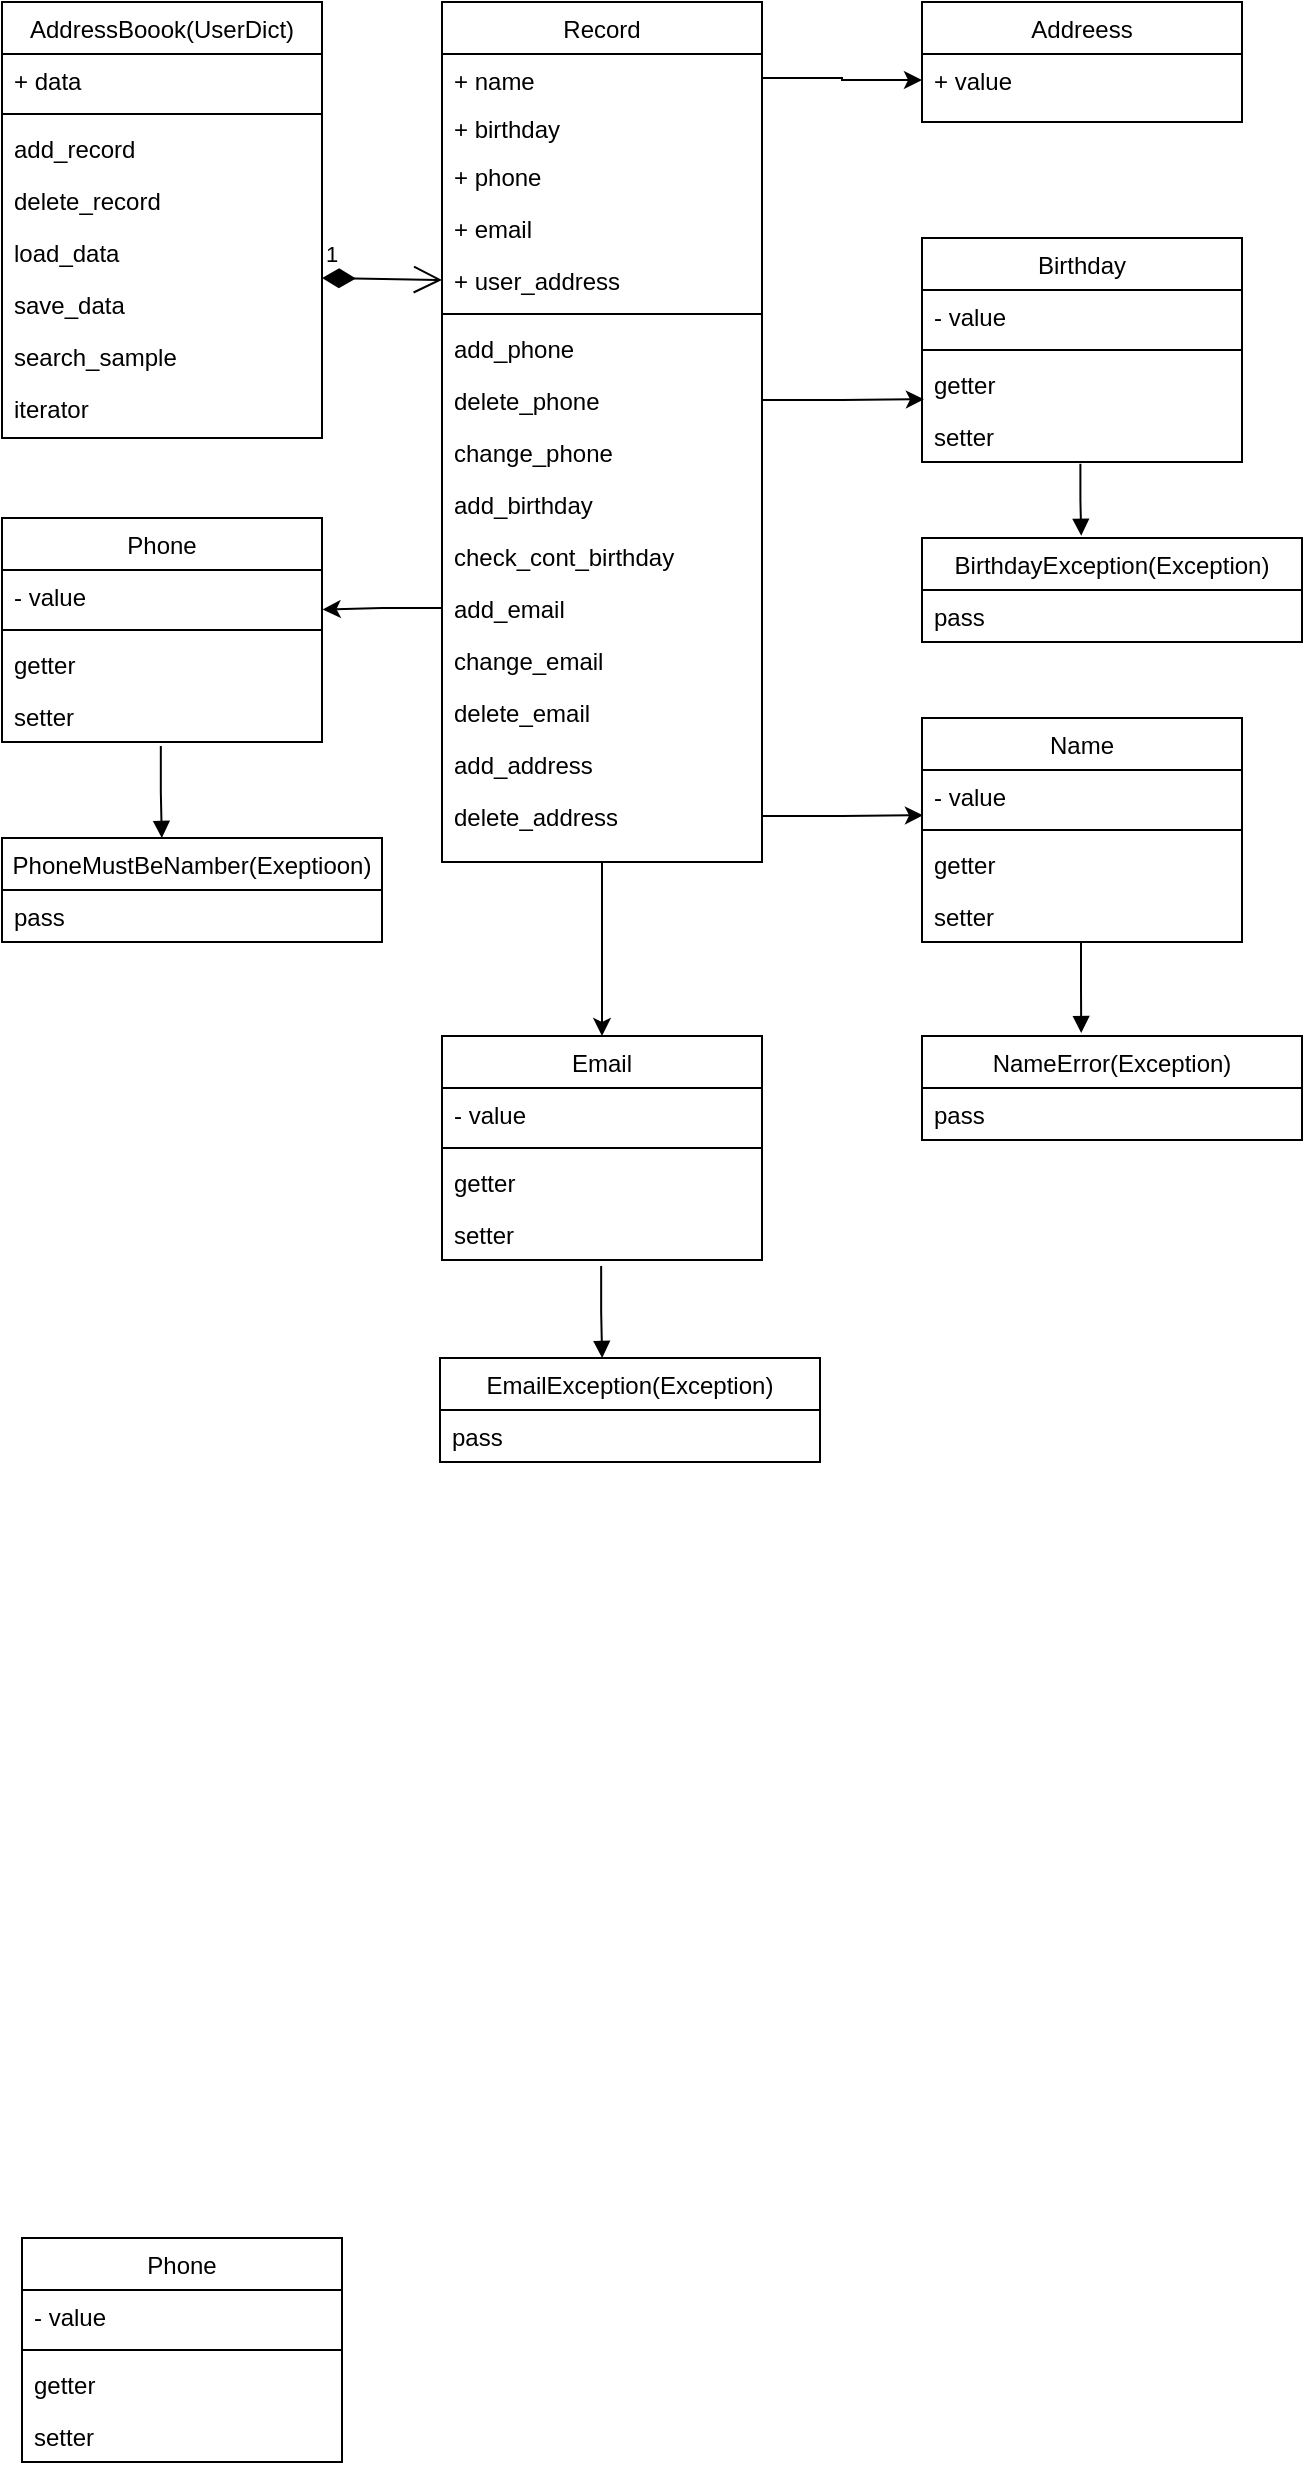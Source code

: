 <mxfile version="21.6.8" type="github">
  <diagram id="C5RBs43oDa-KdzZeNtuy" name="Page-1">
    <mxGraphModel dx="1945" dy="800" grid="1" gridSize="10" guides="1" tooltips="1" connect="1" arrows="1" fold="1" page="1" pageScale="1" pageWidth="827" pageHeight="1169" math="0" shadow="0">
      <root>
        <mxCell id="WIyWlLk6GJQsqaUBKTNV-0" />
        <mxCell id="WIyWlLk6GJQsqaUBKTNV-1" parent="WIyWlLk6GJQsqaUBKTNV-0" />
        <mxCell id="zkfFHV4jXpPFQw0GAbJ--0" value="Addreess" style="swimlane;fontStyle=0;align=center;verticalAlign=top;childLayout=stackLayout;horizontal=1;startSize=26;horizontalStack=0;resizeParent=1;resizeLast=0;collapsible=1;marginBottom=0;rounded=0;shadow=0;strokeWidth=1;" parent="WIyWlLk6GJQsqaUBKTNV-1" vertex="1">
          <mxGeometry x="560" y="42" width="160" height="60" as="geometry">
            <mxRectangle x="230" y="140" width="160" height="26" as="alternateBounds" />
          </mxGeometry>
        </mxCell>
        <mxCell id="zkfFHV4jXpPFQw0GAbJ--1" value="+ value" style="text;align=left;verticalAlign=top;spacingLeft=4;spacingRight=4;overflow=hidden;rotatable=0;points=[[0,0.5],[1,0.5]];portConstraint=eastwest;" parent="zkfFHV4jXpPFQw0GAbJ--0" vertex="1">
          <mxGeometry y="26" width="160" height="26" as="geometry" />
        </mxCell>
        <mxCell id="zkfFHV4jXpPFQw0GAbJ--6" value="Birthday" style="swimlane;fontStyle=0;align=center;verticalAlign=top;childLayout=stackLayout;horizontal=1;startSize=26;horizontalStack=0;resizeParent=1;resizeLast=0;collapsible=1;marginBottom=0;rounded=0;shadow=0;strokeWidth=1;" parent="WIyWlLk6GJQsqaUBKTNV-1" vertex="1">
          <mxGeometry x="560" y="160" width="160" height="112" as="geometry">
            <mxRectangle x="130" y="380" width="160" height="26" as="alternateBounds" />
          </mxGeometry>
        </mxCell>
        <mxCell id="zkfFHV4jXpPFQw0GAbJ--7" value="- value" style="text;align=left;verticalAlign=top;spacingLeft=4;spacingRight=4;overflow=hidden;rotatable=0;points=[[0,0.5],[1,0.5]];portConstraint=eastwest;" parent="zkfFHV4jXpPFQw0GAbJ--6" vertex="1">
          <mxGeometry y="26" width="160" height="26" as="geometry" />
        </mxCell>
        <mxCell id="zkfFHV4jXpPFQw0GAbJ--9" value="" style="line;html=1;strokeWidth=1;align=left;verticalAlign=middle;spacingTop=-1;spacingLeft=3;spacingRight=3;rotatable=0;labelPosition=right;points=[];portConstraint=eastwest;" parent="zkfFHV4jXpPFQw0GAbJ--6" vertex="1">
          <mxGeometry y="52" width="160" height="8" as="geometry" />
        </mxCell>
        <mxCell id="zkfFHV4jXpPFQw0GAbJ--10" value="getter" style="text;align=left;verticalAlign=top;spacingLeft=4;spacingRight=4;overflow=hidden;rotatable=0;points=[[0,0.5],[1,0.5]];portConstraint=eastwest;fontStyle=0" parent="zkfFHV4jXpPFQw0GAbJ--6" vertex="1">
          <mxGeometry y="60" width="160" height="26" as="geometry" />
        </mxCell>
        <mxCell id="zkfFHV4jXpPFQw0GAbJ--11" value="setter" style="text;align=left;verticalAlign=top;spacingLeft=4;spacingRight=4;overflow=hidden;rotatable=0;points=[[0,0.5],[1,0.5]];portConstraint=eastwest;" parent="zkfFHV4jXpPFQw0GAbJ--6" vertex="1">
          <mxGeometry y="86" width="160" height="26" as="geometry" />
        </mxCell>
        <mxCell id="zkfFHV4jXpPFQw0GAbJ--17" value="AddressBoook(UserDict)" style="swimlane;fontStyle=0;align=center;verticalAlign=top;childLayout=stackLayout;horizontal=1;startSize=26;horizontalStack=0;resizeParent=1;resizeLast=0;collapsible=1;marginBottom=0;rounded=0;shadow=0;strokeWidth=1;" parent="WIyWlLk6GJQsqaUBKTNV-1" vertex="1">
          <mxGeometry x="100" y="42" width="160" height="218" as="geometry">
            <mxRectangle x="508" y="120" width="160" height="26" as="alternateBounds" />
          </mxGeometry>
        </mxCell>
        <mxCell id="zkfFHV4jXpPFQw0GAbJ--18" value="+ data" style="text;align=left;verticalAlign=top;spacingLeft=4;spacingRight=4;overflow=hidden;rotatable=0;points=[[0,0.5],[1,0.5]];portConstraint=eastwest;" parent="zkfFHV4jXpPFQw0GAbJ--17" vertex="1">
          <mxGeometry y="26" width="160" height="26" as="geometry" />
        </mxCell>
        <mxCell id="zkfFHV4jXpPFQw0GAbJ--23" value="" style="line;html=1;strokeWidth=1;align=left;verticalAlign=middle;spacingTop=-1;spacingLeft=3;spacingRight=3;rotatable=0;labelPosition=right;points=[];portConstraint=eastwest;" parent="zkfFHV4jXpPFQw0GAbJ--17" vertex="1">
          <mxGeometry y="52" width="160" height="8" as="geometry" />
        </mxCell>
        <mxCell id="zkfFHV4jXpPFQw0GAbJ--24" value="add_record" style="text;align=left;verticalAlign=top;spacingLeft=4;spacingRight=4;overflow=hidden;rotatable=0;points=[[0,0.5],[1,0.5]];portConstraint=eastwest;" parent="zkfFHV4jXpPFQw0GAbJ--17" vertex="1">
          <mxGeometry y="60" width="160" height="26" as="geometry" />
        </mxCell>
        <mxCell id="zkfFHV4jXpPFQw0GAbJ--25" value="delete_record" style="text;align=left;verticalAlign=top;spacingLeft=4;spacingRight=4;overflow=hidden;rotatable=0;points=[[0,0.5],[1,0.5]];portConstraint=eastwest;" parent="zkfFHV4jXpPFQw0GAbJ--17" vertex="1">
          <mxGeometry y="86" width="160" height="26" as="geometry" />
        </mxCell>
        <mxCell id="t8SgQrPVL_gzSv-qNlI6-9" value="load_data" style="text;align=left;verticalAlign=top;spacingLeft=4;spacingRight=4;overflow=hidden;rotatable=0;points=[[0,0.5],[1,0.5]];portConstraint=eastwest;" vertex="1" parent="zkfFHV4jXpPFQw0GAbJ--17">
          <mxGeometry y="112" width="160" height="26" as="geometry" />
        </mxCell>
        <mxCell id="t8SgQrPVL_gzSv-qNlI6-10" value="save_data" style="text;align=left;verticalAlign=top;spacingLeft=4;spacingRight=4;overflow=hidden;rotatable=0;points=[[0,0.5],[1,0.5]];portConstraint=eastwest;" vertex="1" parent="zkfFHV4jXpPFQw0GAbJ--17">
          <mxGeometry y="138" width="160" height="26" as="geometry" />
        </mxCell>
        <mxCell id="t8SgQrPVL_gzSv-qNlI6-11" value="search_sample" style="text;align=left;verticalAlign=top;spacingLeft=4;spacingRight=4;overflow=hidden;rotatable=0;points=[[0,0.5],[1,0.5]];portConstraint=eastwest;" vertex="1" parent="zkfFHV4jXpPFQw0GAbJ--17">
          <mxGeometry y="164" width="160" height="26" as="geometry" />
        </mxCell>
        <mxCell id="t8SgQrPVL_gzSv-qNlI6-12" value="iterator" style="text;align=left;verticalAlign=top;spacingLeft=4;spacingRight=4;overflow=hidden;rotatable=0;points=[[0,0.5],[1,0.5]];portConstraint=eastwest;" vertex="1" parent="zkfFHV4jXpPFQw0GAbJ--17">
          <mxGeometry y="190" width="160" height="26" as="geometry" />
        </mxCell>
        <mxCell id="t8SgQrPVL_gzSv-qNlI6-68" style="edgeStyle=orthogonalEdgeStyle;rounded=0;orthogonalLoop=1;jettySize=auto;html=1;exitX=0.5;exitY=1;exitDx=0;exitDy=0;entryX=0.5;entryY=0;entryDx=0;entryDy=0;" edge="1" parent="WIyWlLk6GJQsqaUBKTNV-1" source="t8SgQrPVL_gzSv-qNlI6-14" target="t8SgQrPVL_gzSv-qNlI6-37">
          <mxGeometry relative="1" as="geometry" />
        </mxCell>
        <mxCell id="t8SgQrPVL_gzSv-qNlI6-14" value="Record" style="swimlane;fontStyle=0;align=center;verticalAlign=top;childLayout=stackLayout;horizontal=1;startSize=26;horizontalStack=0;resizeParent=1;resizeLast=0;collapsible=1;marginBottom=0;rounded=0;shadow=0;strokeWidth=1;" vertex="1" parent="WIyWlLk6GJQsqaUBKTNV-1">
          <mxGeometry x="320" y="42" width="160" height="430" as="geometry">
            <mxRectangle x="320" y="42" width="160" height="26" as="alternateBounds" />
          </mxGeometry>
        </mxCell>
        <mxCell id="t8SgQrPVL_gzSv-qNlI6-15" value="+ name&#xa;" style="text;align=left;verticalAlign=top;spacingLeft=4;spacingRight=4;overflow=hidden;rotatable=0;points=[[0,0.5],[1,0.5]];portConstraint=eastwest;" vertex="1" parent="t8SgQrPVL_gzSv-qNlI6-14">
          <mxGeometry y="26" width="160" height="24" as="geometry" />
        </mxCell>
        <mxCell id="t8SgQrPVL_gzSv-qNlI6-17" value="+ birthday" style="text;align=left;verticalAlign=top;spacingLeft=4;spacingRight=4;overflow=hidden;rotatable=0;points=[[0,0.5],[1,0.5]];portConstraint=eastwest;" vertex="1" parent="t8SgQrPVL_gzSv-qNlI6-14">
          <mxGeometry y="50" width="160" height="24" as="geometry" />
        </mxCell>
        <mxCell id="t8SgQrPVL_gzSv-qNlI6-18" value="+ phone" style="text;align=left;verticalAlign=top;spacingLeft=4;spacingRight=4;overflow=hidden;rotatable=0;points=[[0,0.5],[1,0.5]];portConstraint=eastwest;" vertex="1" parent="t8SgQrPVL_gzSv-qNlI6-14">
          <mxGeometry y="74" width="160" height="26" as="geometry" />
        </mxCell>
        <mxCell id="t8SgQrPVL_gzSv-qNlI6-19" value="+ email" style="text;align=left;verticalAlign=top;spacingLeft=4;spacingRight=4;overflow=hidden;rotatable=0;points=[[0,0.5],[1,0.5]];portConstraint=eastwest;" vertex="1" parent="t8SgQrPVL_gzSv-qNlI6-14">
          <mxGeometry y="100" width="160" height="26" as="geometry" />
        </mxCell>
        <mxCell id="t8SgQrPVL_gzSv-qNlI6-20" value="+ user_address" style="text;align=left;verticalAlign=top;spacingLeft=4;spacingRight=4;overflow=hidden;rotatable=0;points=[[0,0.5],[1,0.5]];portConstraint=eastwest;" vertex="1" parent="t8SgQrPVL_gzSv-qNlI6-14">
          <mxGeometry y="126" width="160" height="26" as="geometry" />
        </mxCell>
        <mxCell id="t8SgQrPVL_gzSv-qNlI6-16" value="" style="line;html=1;strokeWidth=1;align=left;verticalAlign=middle;spacingTop=-1;spacingLeft=3;spacingRight=3;rotatable=0;labelPosition=right;points=[];portConstraint=eastwest;" vertex="1" parent="t8SgQrPVL_gzSv-qNlI6-14">
          <mxGeometry y="152" width="160" height="8" as="geometry" />
        </mxCell>
        <mxCell id="t8SgQrPVL_gzSv-qNlI6-22" value="add_phone" style="text;align=left;verticalAlign=top;spacingLeft=4;spacingRight=4;overflow=hidden;rotatable=0;points=[[0,0.5],[1,0.5]];portConstraint=eastwest;" vertex="1" parent="t8SgQrPVL_gzSv-qNlI6-14">
          <mxGeometry y="160" width="160" height="26" as="geometry" />
        </mxCell>
        <mxCell id="t8SgQrPVL_gzSv-qNlI6-23" value="delete_phone" style="text;align=left;verticalAlign=top;spacingLeft=4;spacingRight=4;overflow=hidden;rotatable=0;points=[[0,0.5],[1,0.5]];portConstraint=eastwest;" vertex="1" parent="t8SgQrPVL_gzSv-qNlI6-14">
          <mxGeometry y="186" width="160" height="26" as="geometry" />
        </mxCell>
        <mxCell id="t8SgQrPVL_gzSv-qNlI6-25" value="change_phone" style="text;align=left;verticalAlign=top;spacingLeft=4;spacingRight=4;overflow=hidden;rotatable=0;points=[[0,0.5],[1,0.5]];portConstraint=eastwest;" vertex="1" parent="t8SgQrPVL_gzSv-qNlI6-14">
          <mxGeometry y="212" width="160" height="26" as="geometry" />
        </mxCell>
        <mxCell id="t8SgQrPVL_gzSv-qNlI6-26" value="add_birthday" style="text;align=left;verticalAlign=top;spacingLeft=4;spacingRight=4;overflow=hidden;rotatable=0;points=[[0,0.5],[1,0.5]];portConstraint=eastwest;" vertex="1" parent="t8SgQrPVL_gzSv-qNlI6-14">
          <mxGeometry y="238" width="160" height="26" as="geometry" />
        </mxCell>
        <mxCell id="t8SgQrPVL_gzSv-qNlI6-27" value="check_cont_birthday" style="text;align=left;verticalAlign=top;spacingLeft=4;spacingRight=4;overflow=hidden;rotatable=0;points=[[0,0.5],[1,0.5]];portConstraint=eastwest;" vertex="1" parent="t8SgQrPVL_gzSv-qNlI6-14">
          <mxGeometry y="264" width="160" height="26" as="geometry" />
        </mxCell>
        <mxCell id="t8SgQrPVL_gzSv-qNlI6-28" value="add_email" style="text;align=left;verticalAlign=top;spacingLeft=4;spacingRight=4;overflow=hidden;rotatable=0;points=[[0,0.5],[1,0.5]];portConstraint=eastwest;" vertex="1" parent="t8SgQrPVL_gzSv-qNlI6-14">
          <mxGeometry y="290" width="160" height="26" as="geometry" />
        </mxCell>
        <mxCell id="t8SgQrPVL_gzSv-qNlI6-29" value="change_email" style="text;align=left;verticalAlign=top;spacingLeft=4;spacingRight=4;overflow=hidden;rotatable=0;points=[[0,0.5],[1,0.5]];portConstraint=eastwest;" vertex="1" parent="t8SgQrPVL_gzSv-qNlI6-14">
          <mxGeometry y="316" width="160" height="26" as="geometry" />
        </mxCell>
        <mxCell id="t8SgQrPVL_gzSv-qNlI6-30" value="delete_email" style="text;align=left;verticalAlign=top;spacingLeft=4;spacingRight=4;overflow=hidden;rotatable=0;points=[[0,0.5],[1,0.5]];portConstraint=eastwest;" vertex="1" parent="t8SgQrPVL_gzSv-qNlI6-14">
          <mxGeometry y="342" width="160" height="26" as="geometry" />
        </mxCell>
        <mxCell id="t8SgQrPVL_gzSv-qNlI6-31" value="add_address" style="text;align=left;verticalAlign=top;spacingLeft=4;spacingRight=4;overflow=hidden;rotatable=0;points=[[0,0.5],[1,0.5]];portConstraint=eastwest;" vertex="1" parent="t8SgQrPVL_gzSv-qNlI6-14">
          <mxGeometry y="368" width="160" height="26" as="geometry" />
        </mxCell>
        <mxCell id="t8SgQrPVL_gzSv-qNlI6-32" value="delete_address" style="text;align=left;verticalAlign=top;spacingLeft=4;spacingRight=4;overflow=hidden;rotatable=0;points=[[0,0.5],[1,0.5]];portConstraint=eastwest;" vertex="1" parent="t8SgQrPVL_gzSv-qNlI6-14">
          <mxGeometry y="394" width="160" height="26" as="geometry" />
        </mxCell>
        <mxCell id="t8SgQrPVL_gzSv-qNlI6-36" value="1" style="endArrow=open;html=1;endSize=12;startArrow=diamondThin;startSize=14;startFill=1;edgeStyle=orthogonalEdgeStyle;align=left;verticalAlign=bottom;rounded=0;entryX=0;entryY=0.5;entryDx=0;entryDy=0;" edge="1" parent="WIyWlLk6GJQsqaUBKTNV-1" target="t8SgQrPVL_gzSv-qNlI6-20">
          <mxGeometry x="-1" y="3" relative="1" as="geometry">
            <mxPoint x="260" y="180" as="sourcePoint" />
            <mxPoint x="420" y="180" as="targetPoint" />
          </mxGeometry>
        </mxCell>
        <mxCell id="t8SgQrPVL_gzSv-qNlI6-37" value="Email" style="swimlane;fontStyle=0;align=center;verticalAlign=top;childLayout=stackLayout;horizontal=1;startSize=26;horizontalStack=0;resizeParent=1;resizeLast=0;collapsible=1;marginBottom=0;rounded=0;shadow=0;strokeWidth=1;" vertex="1" parent="WIyWlLk6GJQsqaUBKTNV-1">
          <mxGeometry x="320" y="559" width="160" height="112" as="geometry">
            <mxRectangle x="130" y="380" width="160" height="26" as="alternateBounds" />
          </mxGeometry>
        </mxCell>
        <mxCell id="t8SgQrPVL_gzSv-qNlI6-38" value="- value" style="text;align=left;verticalAlign=top;spacingLeft=4;spacingRight=4;overflow=hidden;rotatable=0;points=[[0,0.5],[1,0.5]];portConstraint=eastwest;" vertex="1" parent="t8SgQrPVL_gzSv-qNlI6-37">
          <mxGeometry y="26" width="160" height="26" as="geometry" />
        </mxCell>
        <mxCell id="t8SgQrPVL_gzSv-qNlI6-39" value="" style="line;html=1;strokeWidth=1;align=left;verticalAlign=middle;spacingTop=-1;spacingLeft=3;spacingRight=3;rotatable=0;labelPosition=right;points=[];portConstraint=eastwest;" vertex="1" parent="t8SgQrPVL_gzSv-qNlI6-37">
          <mxGeometry y="52" width="160" height="8" as="geometry" />
        </mxCell>
        <mxCell id="t8SgQrPVL_gzSv-qNlI6-40" value="getter" style="text;align=left;verticalAlign=top;spacingLeft=4;spacingRight=4;overflow=hidden;rotatable=0;points=[[0,0.5],[1,0.5]];portConstraint=eastwest;fontStyle=0" vertex="1" parent="t8SgQrPVL_gzSv-qNlI6-37">
          <mxGeometry y="60" width="160" height="26" as="geometry" />
        </mxCell>
        <mxCell id="t8SgQrPVL_gzSv-qNlI6-41" value="setter" style="text;align=left;verticalAlign=top;spacingLeft=4;spacingRight=4;overflow=hidden;rotatable=0;points=[[0,0.5],[1,0.5]];portConstraint=eastwest;" vertex="1" parent="t8SgQrPVL_gzSv-qNlI6-37">
          <mxGeometry y="86" width="160" height="26" as="geometry" />
        </mxCell>
        <mxCell id="t8SgQrPVL_gzSv-qNlI6-42" value="PhoneMustBeNamber(Exeptioon)" style="swimlane;fontStyle=0;align=center;verticalAlign=top;childLayout=stackLayout;horizontal=1;startSize=26;horizontalStack=0;resizeParent=1;resizeLast=0;collapsible=1;marginBottom=0;rounded=0;shadow=0;strokeWidth=1;" vertex="1" parent="WIyWlLk6GJQsqaUBKTNV-1">
          <mxGeometry x="100" y="460" width="190" height="52" as="geometry">
            <mxRectangle x="230" y="140" width="160" height="26" as="alternateBounds" />
          </mxGeometry>
        </mxCell>
        <mxCell id="t8SgQrPVL_gzSv-qNlI6-43" value="pass" style="text;align=left;verticalAlign=top;spacingLeft=4;spacingRight=4;overflow=hidden;rotatable=0;points=[[0,0.5],[1,0.5]];portConstraint=eastwest;" vertex="1" parent="t8SgQrPVL_gzSv-qNlI6-42">
          <mxGeometry y="26" width="190" height="26" as="geometry" />
        </mxCell>
        <mxCell id="t8SgQrPVL_gzSv-qNlI6-44" value="BirthdayException(Exception)" style="swimlane;fontStyle=0;align=center;verticalAlign=top;childLayout=stackLayout;horizontal=1;startSize=26;horizontalStack=0;resizeParent=1;resizeLast=0;collapsible=1;marginBottom=0;rounded=0;shadow=0;strokeWidth=1;" vertex="1" parent="WIyWlLk6GJQsqaUBKTNV-1">
          <mxGeometry x="560" y="310" width="190" height="52" as="geometry">
            <mxRectangle x="230" y="140" width="160" height="26" as="alternateBounds" />
          </mxGeometry>
        </mxCell>
        <mxCell id="t8SgQrPVL_gzSv-qNlI6-45" value="pass" style="text;align=left;verticalAlign=top;spacingLeft=4;spacingRight=4;overflow=hidden;rotatable=0;points=[[0,0.5],[1,0.5]];portConstraint=eastwest;" vertex="1" parent="t8SgQrPVL_gzSv-qNlI6-44">
          <mxGeometry y="26" width="190" height="26" as="geometry" />
        </mxCell>
        <mxCell id="t8SgQrPVL_gzSv-qNlI6-46" value="EmailException(Exception)" style="swimlane;fontStyle=0;align=center;verticalAlign=top;childLayout=stackLayout;horizontal=1;startSize=26;horizontalStack=0;resizeParent=1;resizeLast=0;collapsible=1;marginBottom=0;rounded=0;shadow=0;strokeWidth=1;" vertex="1" parent="WIyWlLk6GJQsqaUBKTNV-1">
          <mxGeometry x="319" y="720" width="190" height="52" as="geometry">
            <mxRectangle x="230" y="140" width="160" height="26" as="alternateBounds" />
          </mxGeometry>
        </mxCell>
        <mxCell id="t8SgQrPVL_gzSv-qNlI6-47" value="pass" style="text;align=left;verticalAlign=top;spacingLeft=4;spacingRight=4;overflow=hidden;rotatable=0;points=[[0,0.5],[1,0.5]];portConstraint=eastwest;" vertex="1" parent="t8SgQrPVL_gzSv-qNlI6-46">
          <mxGeometry y="26" width="190" height="26" as="geometry" />
        </mxCell>
        <mxCell id="t8SgQrPVL_gzSv-qNlI6-48" value="NameError(Exception)" style="swimlane;fontStyle=0;align=center;verticalAlign=top;childLayout=stackLayout;horizontal=1;startSize=26;horizontalStack=0;resizeParent=1;resizeLast=0;collapsible=1;marginBottom=0;rounded=0;shadow=0;strokeWidth=1;" vertex="1" parent="WIyWlLk6GJQsqaUBKTNV-1">
          <mxGeometry x="560" y="559" width="190" height="52" as="geometry">
            <mxRectangle x="230" y="140" width="160" height="26" as="alternateBounds" />
          </mxGeometry>
        </mxCell>
        <mxCell id="t8SgQrPVL_gzSv-qNlI6-49" value="pass" style="text;align=left;verticalAlign=top;spacingLeft=4;spacingRight=4;overflow=hidden;rotatable=0;points=[[0,0.5],[1,0.5]];portConstraint=eastwest;" vertex="1" parent="t8SgQrPVL_gzSv-qNlI6-48">
          <mxGeometry y="26" width="190" height="26" as="geometry" />
        </mxCell>
        <mxCell id="t8SgQrPVL_gzSv-qNlI6-50" value="Name" style="swimlane;fontStyle=0;align=center;verticalAlign=top;childLayout=stackLayout;horizontal=1;startSize=26;horizontalStack=0;resizeParent=1;resizeLast=0;collapsible=1;marginBottom=0;rounded=0;shadow=0;strokeWidth=1;" vertex="1" parent="WIyWlLk6GJQsqaUBKTNV-1">
          <mxGeometry x="560" y="400" width="160" height="112" as="geometry">
            <mxRectangle x="130" y="380" width="160" height="26" as="alternateBounds" />
          </mxGeometry>
        </mxCell>
        <mxCell id="t8SgQrPVL_gzSv-qNlI6-51" value="- value" style="text;align=left;verticalAlign=top;spacingLeft=4;spacingRight=4;overflow=hidden;rotatable=0;points=[[0,0.5],[1,0.5]];portConstraint=eastwest;" vertex="1" parent="t8SgQrPVL_gzSv-qNlI6-50">
          <mxGeometry y="26" width="160" height="26" as="geometry" />
        </mxCell>
        <mxCell id="t8SgQrPVL_gzSv-qNlI6-52" value="" style="line;html=1;strokeWidth=1;align=left;verticalAlign=middle;spacingTop=-1;spacingLeft=3;spacingRight=3;rotatable=0;labelPosition=right;points=[];portConstraint=eastwest;" vertex="1" parent="t8SgQrPVL_gzSv-qNlI6-50">
          <mxGeometry y="52" width="160" height="8" as="geometry" />
        </mxCell>
        <mxCell id="t8SgQrPVL_gzSv-qNlI6-53" value="getter" style="text;align=left;verticalAlign=top;spacingLeft=4;spacingRight=4;overflow=hidden;rotatable=0;points=[[0,0.5],[1,0.5]];portConstraint=eastwest;fontStyle=0" vertex="1" parent="t8SgQrPVL_gzSv-qNlI6-50">
          <mxGeometry y="60" width="160" height="26" as="geometry" />
        </mxCell>
        <mxCell id="t8SgQrPVL_gzSv-qNlI6-54" value="setter" style="text;align=left;verticalAlign=top;spacingLeft=4;spacingRight=4;overflow=hidden;rotatable=0;points=[[0,0.5],[1,0.5]];portConstraint=eastwest;" vertex="1" parent="t8SgQrPVL_gzSv-qNlI6-50">
          <mxGeometry y="86" width="160" height="26" as="geometry" />
        </mxCell>
        <mxCell id="t8SgQrPVL_gzSv-qNlI6-55" value="Phone" style="swimlane;fontStyle=0;align=center;verticalAlign=top;childLayout=stackLayout;horizontal=1;startSize=26;horizontalStack=0;resizeParent=1;resizeLast=0;collapsible=1;marginBottom=0;rounded=0;shadow=0;strokeWidth=1;" vertex="1" parent="WIyWlLk6GJQsqaUBKTNV-1">
          <mxGeometry x="110" y="1160" width="160" height="112" as="geometry">
            <mxRectangle x="130" y="380" width="160" height="26" as="alternateBounds" />
          </mxGeometry>
        </mxCell>
        <mxCell id="t8SgQrPVL_gzSv-qNlI6-56" value="- value" style="text;align=left;verticalAlign=top;spacingLeft=4;spacingRight=4;overflow=hidden;rotatable=0;points=[[0,0.5],[1,0.5]];portConstraint=eastwest;" vertex="1" parent="t8SgQrPVL_gzSv-qNlI6-55">
          <mxGeometry y="26" width="160" height="26" as="geometry" />
        </mxCell>
        <mxCell id="t8SgQrPVL_gzSv-qNlI6-57" value="" style="line;html=1;strokeWidth=1;align=left;verticalAlign=middle;spacingTop=-1;spacingLeft=3;spacingRight=3;rotatable=0;labelPosition=right;points=[];portConstraint=eastwest;" vertex="1" parent="t8SgQrPVL_gzSv-qNlI6-55">
          <mxGeometry y="52" width="160" height="8" as="geometry" />
        </mxCell>
        <mxCell id="t8SgQrPVL_gzSv-qNlI6-58" value="getter" style="text;align=left;verticalAlign=top;spacingLeft=4;spacingRight=4;overflow=hidden;rotatable=0;points=[[0,0.5],[1,0.5]];portConstraint=eastwest;fontStyle=0" vertex="1" parent="t8SgQrPVL_gzSv-qNlI6-55">
          <mxGeometry y="60" width="160" height="26" as="geometry" />
        </mxCell>
        <mxCell id="t8SgQrPVL_gzSv-qNlI6-59" value="setter" style="text;align=left;verticalAlign=top;spacingLeft=4;spacingRight=4;overflow=hidden;rotatable=0;points=[[0,0.5],[1,0.5]];portConstraint=eastwest;" vertex="1" parent="t8SgQrPVL_gzSv-qNlI6-55">
          <mxGeometry y="86" width="160" height="26" as="geometry" />
        </mxCell>
        <mxCell id="t8SgQrPVL_gzSv-qNlI6-61" style="edgeStyle=orthogonalEdgeStyle;rounded=0;orthogonalLoop=1;jettySize=auto;html=1;exitX=1;exitY=0.5;exitDx=0;exitDy=0;entryX=0;entryY=0.5;entryDx=0;entryDy=0;" edge="1" parent="WIyWlLk6GJQsqaUBKTNV-1" source="t8SgQrPVL_gzSv-qNlI6-15" target="zkfFHV4jXpPFQw0GAbJ--1">
          <mxGeometry relative="1" as="geometry" />
        </mxCell>
        <mxCell id="t8SgQrPVL_gzSv-qNlI6-62" style="edgeStyle=orthogonalEdgeStyle;rounded=0;orthogonalLoop=1;jettySize=auto;html=1;exitX=1;exitY=0.5;exitDx=0;exitDy=0;entryX=0.006;entryY=0.793;entryDx=0;entryDy=0;entryPerimeter=0;" edge="1" parent="WIyWlLk6GJQsqaUBKTNV-1" source="t8SgQrPVL_gzSv-qNlI6-23" target="zkfFHV4jXpPFQw0GAbJ--10">
          <mxGeometry relative="1" as="geometry" />
        </mxCell>
        <mxCell id="t8SgQrPVL_gzSv-qNlI6-65" style="edgeStyle=orthogonalEdgeStyle;rounded=0;orthogonalLoop=1;jettySize=auto;html=1;exitX=1;exitY=0.5;exitDx=0;exitDy=0;entryX=0.003;entryY=0.87;entryDx=0;entryDy=0;entryPerimeter=0;" edge="1" parent="WIyWlLk6GJQsqaUBKTNV-1" source="t8SgQrPVL_gzSv-qNlI6-32" target="t8SgQrPVL_gzSv-qNlI6-51">
          <mxGeometry relative="1" as="geometry" />
        </mxCell>
        <mxCell id="t8SgQrPVL_gzSv-qNlI6-72" value="" style="html=1;verticalAlign=bottom;endArrow=block;edgeStyle=elbowEdgeStyle;elbow=vertical;curved=0;rounded=0;entryX=0.419;entryY=-0.021;entryDx=0;entryDy=0;entryPerimeter=0;exitX=0.495;exitY=1.032;exitDx=0;exitDy=0;exitPerimeter=0;" edge="1" parent="WIyWlLk6GJQsqaUBKTNV-1" source="zkfFHV4jXpPFQw0GAbJ--11" target="t8SgQrPVL_gzSv-qNlI6-44">
          <mxGeometry width="80" relative="1" as="geometry">
            <mxPoint x="570" y="260" as="sourcePoint" />
            <mxPoint x="650" y="260" as="targetPoint" />
          </mxGeometry>
        </mxCell>
        <mxCell id="t8SgQrPVL_gzSv-qNlI6-73" value="" style="html=1;verticalAlign=bottom;endArrow=block;edgeStyle=elbowEdgeStyle;elbow=vertical;curved=0;rounded=0;entryX=0.419;entryY=-0.028;entryDx=0;entryDy=0;entryPerimeter=0;exitX=0.495;exitY=1.032;exitDx=0;exitDy=0;exitPerimeter=0;" edge="1" parent="WIyWlLk6GJQsqaUBKTNV-1" target="t8SgQrPVL_gzSv-qNlI6-48">
          <mxGeometry width="80" relative="1" as="geometry">
            <mxPoint x="639.5" y="512" as="sourcePoint" />
            <mxPoint x="640.5" y="548" as="targetPoint" />
          </mxGeometry>
        </mxCell>
        <mxCell id="t8SgQrPVL_gzSv-qNlI6-74" value="" style="html=1;verticalAlign=bottom;endArrow=block;edgeStyle=elbowEdgeStyle;elbow=vertical;curved=0;rounded=0;entryX=0.419;entryY=-0.028;entryDx=0;entryDy=0;entryPerimeter=0;exitX=0.495;exitY=1.032;exitDx=0;exitDy=0;exitPerimeter=0;" edge="1" parent="WIyWlLk6GJQsqaUBKTNV-1">
          <mxGeometry width="80" relative="1" as="geometry">
            <mxPoint x="399.58" y="674" as="sourcePoint" />
            <mxPoint x="400.08" y="720" as="targetPoint" />
          </mxGeometry>
        </mxCell>
        <mxCell id="t8SgQrPVL_gzSv-qNlI6-75" value="Phone" style="swimlane;fontStyle=0;align=center;verticalAlign=top;childLayout=stackLayout;horizontal=1;startSize=26;horizontalStack=0;resizeParent=1;resizeLast=0;collapsible=1;marginBottom=0;rounded=0;shadow=0;strokeWidth=1;" vertex="1" parent="WIyWlLk6GJQsqaUBKTNV-1">
          <mxGeometry x="100" y="300" width="160" height="112" as="geometry">
            <mxRectangle x="130" y="380" width="160" height="26" as="alternateBounds" />
          </mxGeometry>
        </mxCell>
        <mxCell id="t8SgQrPVL_gzSv-qNlI6-76" value="- value" style="text;align=left;verticalAlign=top;spacingLeft=4;spacingRight=4;overflow=hidden;rotatable=0;points=[[0,0.5],[1,0.5]];portConstraint=eastwest;" vertex="1" parent="t8SgQrPVL_gzSv-qNlI6-75">
          <mxGeometry y="26" width="160" height="26" as="geometry" />
        </mxCell>
        <mxCell id="t8SgQrPVL_gzSv-qNlI6-77" value="" style="line;html=1;strokeWidth=1;align=left;verticalAlign=middle;spacingTop=-1;spacingLeft=3;spacingRight=3;rotatable=0;labelPosition=right;points=[];portConstraint=eastwest;" vertex="1" parent="t8SgQrPVL_gzSv-qNlI6-75">
          <mxGeometry y="52" width="160" height="8" as="geometry" />
        </mxCell>
        <mxCell id="t8SgQrPVL_gzSv-qNlI6-78" value="getter" style="text;align=left;verticalAlign=top;spacingLeft=4;spacingRight=4;overflow=hidden;rotatable=0;points=[[0,0.5],[1,0.5]];portConstraint=eastwest;fontStyle=0" vertex="1" parent="t8SgQrPVL_gzSv-qNlI6-75">
          <mxGeometry y="60" width="160" height="26" as="geometry" />
        </mxCell>
        <mxCell id="t8SgQrPVL_gzSv-qNlI6-79" value="setter" style="text;align=left;verticalAlign=top;spacingLeft=4;spacingRight=4;overflow=hidden;rotatable=0;points=[[0,0.5],[1,0.5]];portConstraint=eastwest;" vertex="1" parent="t8SgQrPVL_gzSv-qNlI6-75">
          <mxGeometry y="86" width="160" height="26" as="geometry" />
        </mxCell>
        <mxCell id="t8SgQrPVL_gzSv-qNlI6-81" style="edgeStyle=orthogonalEdgeStyle;rounded=0;orthogonalLoop=1;jettySize=auto;html=1;exitX=0;exitY=0.5;exitDx=0;exitDy=0;entryX=1.002;entryY=0.76;entryDx=0;entryDy=0;entryPerimeter=0;" edge="1" parent="WIyWlLk6GJQsqaUBKTNV-1" source="t8SgQrPVL_gzSv-qNlI6-28" target="t8SgQrPVL_gzSv-qNlI6-76">
          <mxGeometry relative="1" as="geometry" />
        </mxCell>
        <mxCell id="t8SgQrPVL_gzSv-qNlI6-82" value="" style="html=1;verticalAlign=bottom;endArrow=block;edgeStyle=elbowEdgeStyle;elbow=vertical;curved=0;rounded=0;entryX=0.419;entryY=-0.028;entryDx=0;entryDy=0;entryPerimeter=0;exitX=0.495;exitY=1.032;exitDx=0;exitDy=0;exitPerimeter=0;" edge="1" parent="WIyWlLk6GJQsqaUBKTNV-1">
          <mxGeometry width="80" relative="1" as="geometry">
            <mxPoint x="179.41" y="414" as="sourcePoint" />
            <mxPoint x="179.91" y="460" as="targetPoint" />
          </mxGeometry>
        </mxCell>
      </root>
    </mxGraphModel>
  </diagram>
</mxfile>
